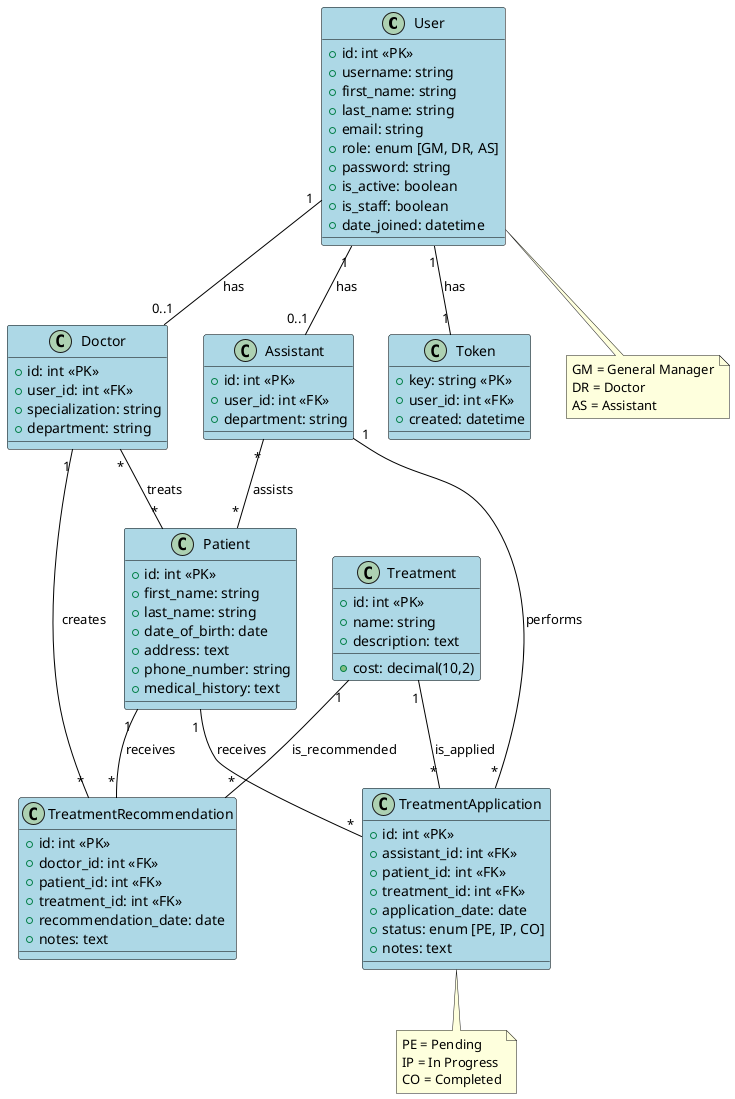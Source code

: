 @startuml Hospital Management System ERD

' Style settings
skinparam class {
    BackgroundColor LightBlue
    ArrowColor Black
    BorderColor Black
}

' Base User class
class User {
    + id: int <<PK>>
    + username: string
    + first_name: string
    + last_name: string
    + email: string
    + role: enum [GM, DR, AS]
    + password: string
    + is_active: boolean
    + is_staff: boolean
    + date_joined: datetime
}

class Doctor {
    + id: int <<PK>>
    + user_id: int <<FK>>
    + specialization: string
    + department: string
}

class Assistant {
    + id: int <<PK>>
    + user_id: int <<FK>>
    + department: string
}

class Patient {
    + id: int <<PK>>
    + first_name: string
    + last_name: string
    + date_of_birth: date
    + address: text
    + phone_number: string
    + medical_history: text
}

class Treatment {
    + id: int <<PK>>
    + name: string
    + description: text
    + cost: decimal(10,2)
}

class TreatmentRecommendation {
    + id: int <<PK>>
    + doctor_id: int <<FK>>
    + patient_id: int <<FK>>
    + treatment_id: int <<FK>>
    + recommendation_date: date
    + notes: text
}

class TreatmentApplication {
    + id: int <<PK>>
    + assistant_id: int <<FK>>
    + patient_id: int <<FK>>
    + treatment_id: int <<FK>>
    + application_date: date
    + status: enum [PE, IP, CO]
    + notes: text
}

class Token {
    + key: string <<PK>>
    + user_id: int <<FK>>
    + created: datetime
}

' Relationships with cardinality
User "1" -- "0..1" Doctor : has
User "1" -- "0..1" Assistant : has
User "1" -- "1" Token : has

Doctor "*" -- "*" Patient : treats
Assistant "*" -- "*" Patient : assists

Doctor "1" -- "*" TreatmentRecommendation : creates
Patient "1" -- "*" TreatmentRecommendation : receives
Treatment "1" -- "*" TreatmentRecommendation : is_recommended

Assistant "1" -- "*" TreatmentApplication : performs
Patient "1" -- "*" TreatmentApplication : receives
Treatment "1" -- "*" TreatmentApplication : is_applied

note "PE = Pending\nIP = In Progress\nCO = Completed" as N1
TreatmentApplication .. N1

note "GM = General Manager\nDR = Doctor\nAS = Assistant" as N2
User .. N2

@enduml 